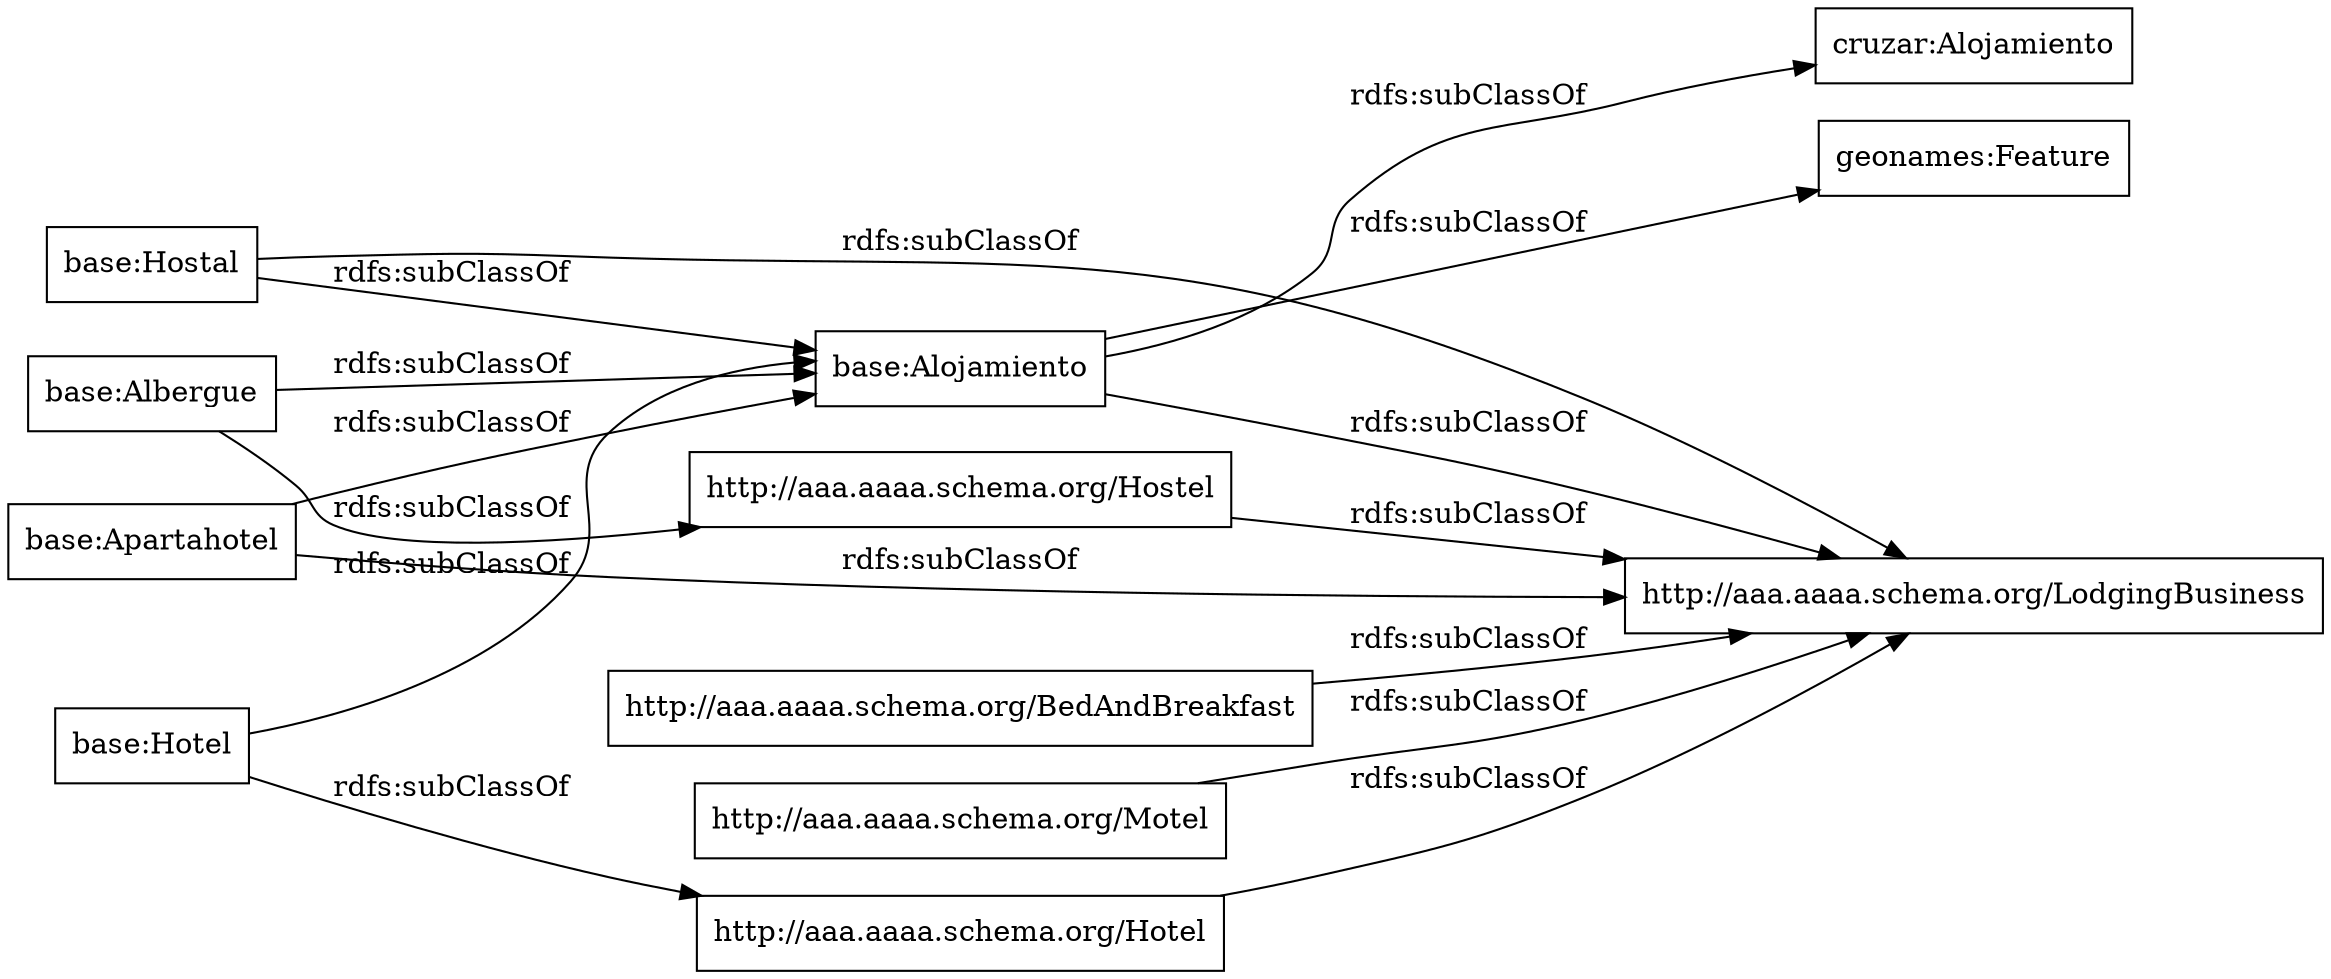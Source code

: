 digraph ar2dtool_diagram { 
rankdir=LR;
size="1000"
node [shape = rectangle, color="black"]; "base:Hotel" "http://aaa.aaaa.schema.org/Motel" "base:Hostal" "http://aaa.aaaa.schema.org/LodgingBusiness" "cruzar:Alojamiento" "http://aaa.aaaa.schema.org/Hostel" "base:Alojamiento" "http://aaa.aaaa.schema.org/Hotel" "geonames:Feature" "base:Apartahotel" "http://aaa.aaaa.schema.org/BedAndBreakfast" "base:Albergue" ; /*classes style*/
	"base:Alojamiento" -> "cruzar:Alojamiento" [ label = "rdfs:subClassOf" ];
	"base:Alojamiento" -> "http://aaa.aaaa.schema.org/LodgingBusiness" [ label = "rdfs:subClassOf" ];
	"base:Alojamiento" -> "geonames:Feature" [ label = "rdfs:subClassOf" ];
	"base:Albergue" -> "base:Alojamiento" [ label = "rdfs:subClassOf" ];
	"base:Albergue" -> "http://aaa.aaaa.schema.org/Hostel" [ label = "rdfs:subClassOf" ];
	"base:Hostal" -> "base:Alojamiento" [ label = "rdfs:subClassOf" ];
	"base:Hostal" -> "http://aaa.aaaa.schema.org/LodgingBusiness" [ label = "rdfs:subClassOf" ];
	"http://aaa.aaaa.schema.org/Hostel" -> "http://aaa.aaaa.schema.org/LodgingBusiness" [ label = "rdfs:subClassOf" ];
	"base:Hotel" -> "base:Alojamiento" [ label = "rdfs:subClassOf" ];
	"base:Hotel" -> "http://aaa.aaaa.schema.org/Hotel" [ label = "rdfs:subClassOf" ];
	"http://aaa.aaaa.schema.org/Hotel" -> "http://aaa.aaaa.schema.org/LodgingBusiness" [ label = "rdfs:subClassOf" ];
	"http://aaa.aaaa.schema.org/BedAndBreakfast" -> "http://aaa.aaaa.schema.org/LodgingBusiness" [ label = "rdfs:subClassOf" ];
	"base:Apartahotel" -> "base:Alojamiento" [ label = "rdfs:subClassOf" ];
	"base:Apartahotel" -> "http://aaa.aaaa.schema.org/LodgingBusiness" [ label = "rdfs:subClassOf" ];
	"http://aaa.aaaa.schema.org/Motel" -> "http://aaa.aaaa.schema.org/LodgingBusiness" [ label = "rdfs:subClassOf" ];

}
